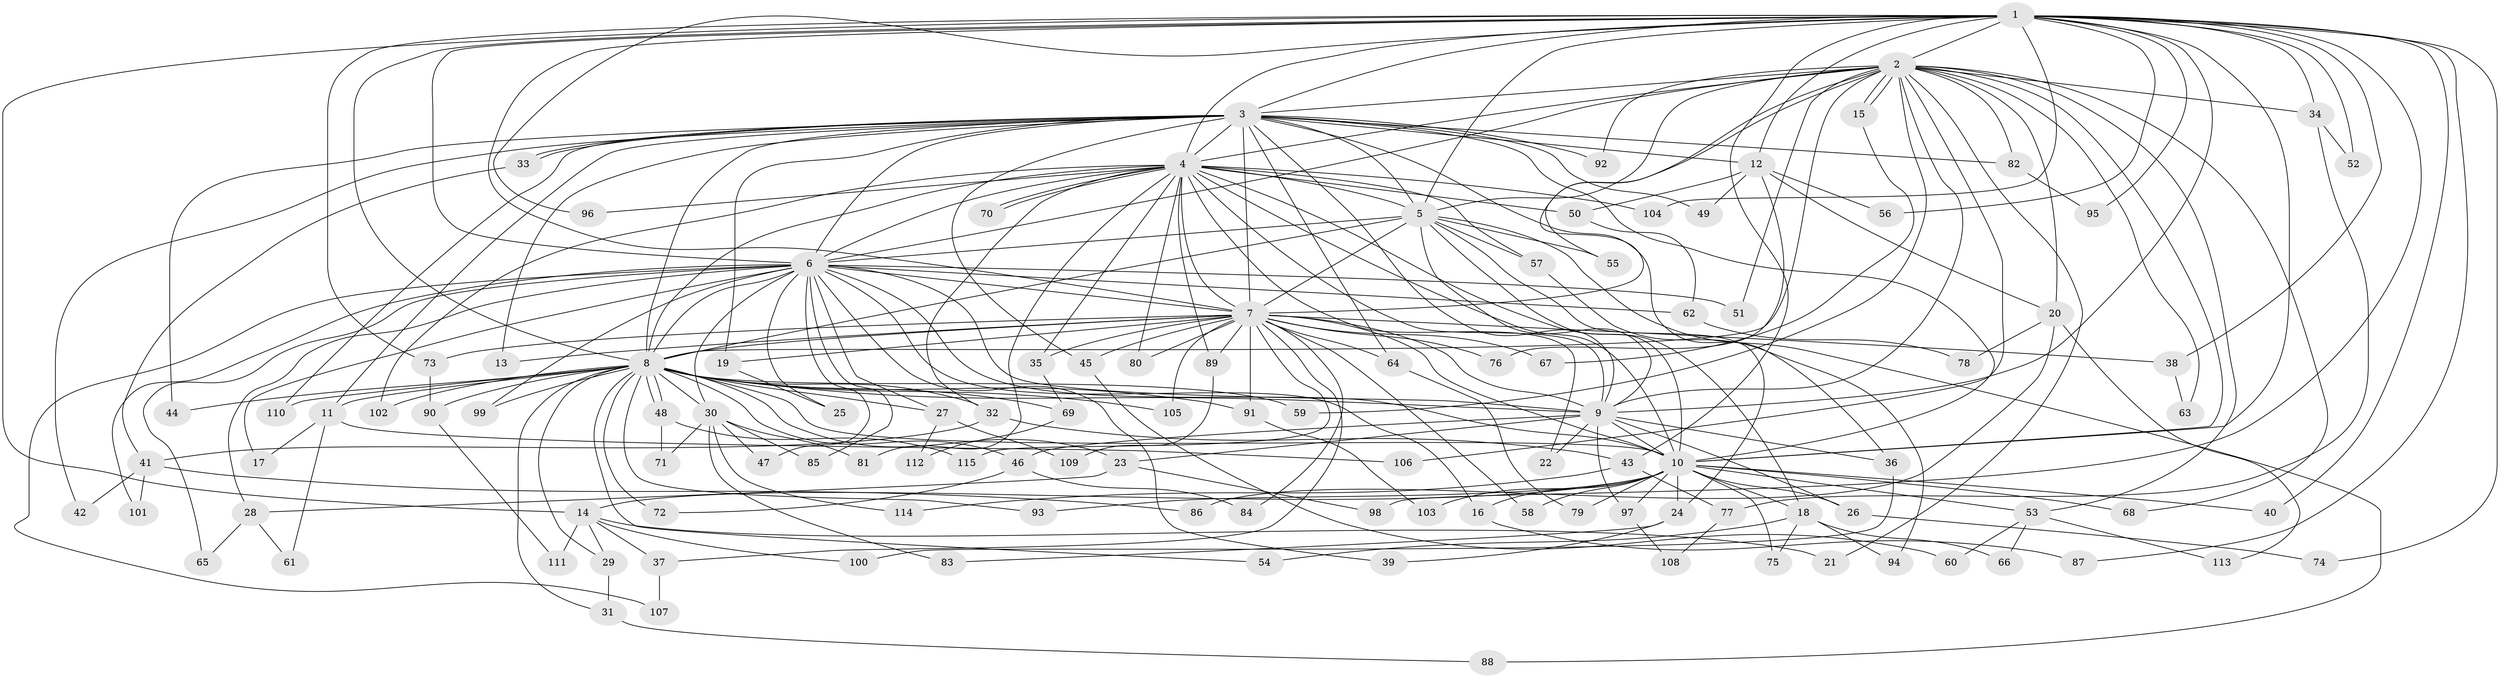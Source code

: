 // coarse degree distribution, {12: 0.02857142857142857, 20: 0.02857142857142857, 15: 0.05714285714285714, 10: 0.02857142857142857, 13: 0.02857142857142857, 16: 0.05714285714285714, 17: 0.02857142857142857, 14: 0.02857142857142857, 3: 0.22857142857142856, 8: 0.05714285714285714, 4: 0.08571428571428572, 6: 0.08571428571428572, 5: 0.08571428571428572, 7: 0.02857142857142857, 2: 0.14285714285714285}
// Generated by graph-tools (version 1.1) at 2025/49/03/04/25 22:49:52]
// undirected, 115 vertices, 255 edges
graph export_dot {
  node [color=gray90,style=filled];
  1;
  2;
  3;
  4;
  5;
  6;
  7;
  8;
  9;
  10;
  11;
  12;
  13;
  14;
  15;
  16;
  17;
  18;
  19;
  20;
  21;
  22;
  23;
  24;
  25;
  26;
  27;
  28;
  29;
  30;
  31;
  32;
  33;
  34;
  35;
  36;
  37;
  38;
  39;
  40;
  41;
  42;
  43;
  44;
  45;
  46;
  47;
  48;
  49;
  50;
  51;
  52;
  53;
  54;
  55;
  56;
  57;
  58;
  59;
  60;
  61;
  62;
  63;
  64;
  65;
  66;
  67;
  68;
  69;
  70;
  71;
  72;
  73;
  74;
  75;
  76;
  77;
  78;
  79;
  80;
  81;
  82;
  83;
  84;
  85;
  86;
  87;
  88;
  89;
  90;
  91;
  92;
  93;
  94;
  95;
  96;
  97;
  98;
  99;
  100;
  101;
  102;
  103;
  104;
  105;
  106;
  107;
  108;
  109;
  110;
  111;
  112;
  113;
  114;
  115;
  1 -- 2;
  1 -- 3;
  1 -- 4;
  1 -- 5;
  1 -- 6;
  1 -- 7;
  1 -- 8;
  1 -- 9;
  1 -- 10;
  1 -- 12;
  1 -- 14;
  1 -- 34;
  1 -- 38;
  1 -- 40;
  1 -- 43;
  1 -- 52;
  1 -- 56;
  1 -- 73;
  1 -- 74;
  1 -- 87;
  1 -- 95;
  1 -- 96;
  1 -- 98;
  1 -- 104;
  2 -- 3;
  2 -- 4;
  2 -- 5;
  2 -- 6;
  2 -- 7;
  2 -- 8;
  2 -- 9;
  2 -- 10;
  2 -- 15;
  2 -- 15;
  2 -- 20;
  2 -- 21;
  2 -- 34;
  2 -- 51;
  2 -- 53;
  2 -- 55;
  2 -- 59;
  2 -- 63;
  2 -- 68;
  2 -- 82;
  2 -- 92;
  2 -- 106;
  3 -- 4;
  3 -- 5;
  3 -- 6;
  3 -- 7;
  3 -- 8;
  3 -- 9;
  3 -- 10;
  3 -- 11;
  3 -- 12;
  3 -- 13;
  3 -- 19;
  3 -- 33;
  3 -- 33;
  3 -- 36;
  3 -- 42;
  3 -- 44;
  3 -- 45;
  3 -- 49;
  3 -- 64;
  3 -- 82;
  3 -- 92;
  3 -- 110;
  4 -- 5;
  4 -- 6;
  4 -- 7;
  4 -- 8;
  4 -- 9;
  4 -- 10;
  4 -- 18;
  4 -- 22;
  4 -- 32;
  4 -- 35;
  4 -- 50;
  4 -- 57;
  4 -- 70;
  4 -- 70;
  4 -- 80;
  4 -- 81;
  4 -- 89;
  4 -- 96;
  4 -- 102;
  4 -- 104;
  5 -- 6;
  5 -- 7;
  5 -- 8;
  5 -- 9;
  5 -- 10;
  5 -- 24;
  5 -- 55;
  5 -- 57;
  5 -- 88;
  6 -- 7;
  6 -- 8;
  6 -- 9;
  6 -- 10;
  6 -- 16;
  6 -- 17;
  6 -- 25;
  6 -- 27;
  6 -- 28;
  6 -- 30;
  6 -- 39;
  6 -- 47;
  6 -- 51;
  6 -- 62;
  6 -- 65;
  6 -- 85;
  6 -- 99;
  6 -- 101;
  6 -- 107;
  7 -- 8;
  7 -- 9;
  7 -- 10;
  7 -- 13;
  7 -- 19;
  7 -- 35;
  7 -- 37;
  7 -- 38;
  7 -- 45;
  7 -- 58;
  7 -- 64;
  7 -- 67;
  7 -- 73;
  7 -- 76;
  7 -- 80;
  7 -- 84;
  7 -- 89;
  7 -- 91;
  7 -- 105;
  7 -- 115;
  8 -- 9;
  8 -- 10;
  8 -- 11;
  8 -- 23;
  8 -- 27;
  8 -- 29;
  8 -- 30;
  8 -- 31;
  8 -- 32;
  8 -- 44;
  8 -- 46;
  8 -- 48;
  8 -- 48;
  8 -- 54;
  8 -- 59;
  8 -- 69;
  8 -- 72;
  8 -- 90;
  8 -- 91;
  8 -- 93;
  8 -- 99;
  8 -- 102;
  8 -- 105;
  8 -- 110;
  9 -- 10;
  9 -- 22;
  9 -- 23;
  9 -- 26;
  9 -- 36;
  9 -- 46;
  9 -- 97;
  10 -- 14;
  10 -- 16;
  10 -- 18;
  10 -- 24;
  10 -- 26;
  10 -- 40;
  10 -- 53;
  10 -- 58;
  10 -- 68;
  10 -- 75;
  10 -- 79;
  10 -- 93;
  10 -- 97;
  10 -- 103;
  11 -- 17;
  11 -- 61;
  11 -- 106;
  12 -- 20;
  12 -- 49;
  12 -- 50;
  12 -- 56;
  12 -- 76;
  14 -- 21;
  14 -- 29;
  14 -- 37;
  14 -- 100;
  14 -- 111;
  15 -- 67;
  16 -- 87;
  18 -- 54;
  18 -- 66;
  18 -- 75;
  18 -- 94;
  19 -- 25;
  20 -- 78;
  20 -- 86;
  20 -- 113;
  23 -- 28;
  23 -- 98;
  24 -- 39;
  24 -- 83;
  26 -- 74;
  27 -- 109;
  27 -- 112;
  28 -- 61;
  28 -- 65;
  29 -- 31;
  30 -- 47;
  30 -- 71;
  30 -- 81;
  30 -- 83;
  30 -- 85;
  30 -- 114;
  31 -- 88;
  32 -- 41;
  32 -- 43;
  33 -- 41;
  34 -- 52;
  34 -- 77;
  35 -- 69;
  36 -- 100;
  37 -- 107;
  38 -- 63;
  41 -- 42;
  41 -- 86;
  41 -- 101;
  43 -- 77;
  43 -- 114;
  45 -- 60;
  46 -- 72;
  46 -- 84;
  48 -- 71;
  48 -- 115;
  50 -- 62;
  53 -- 60;
  53 -- 66;
  53 -- 113;
  57 -- 94;
  62 -- 78;
  64 -- 79;
  69 -- 112;
  73 -- 90;
  77 -- 108;
  82 -- 95;
  89 -- 109;
  90 -- 111;
  91 -- 103;
  97 -- 108;
}
